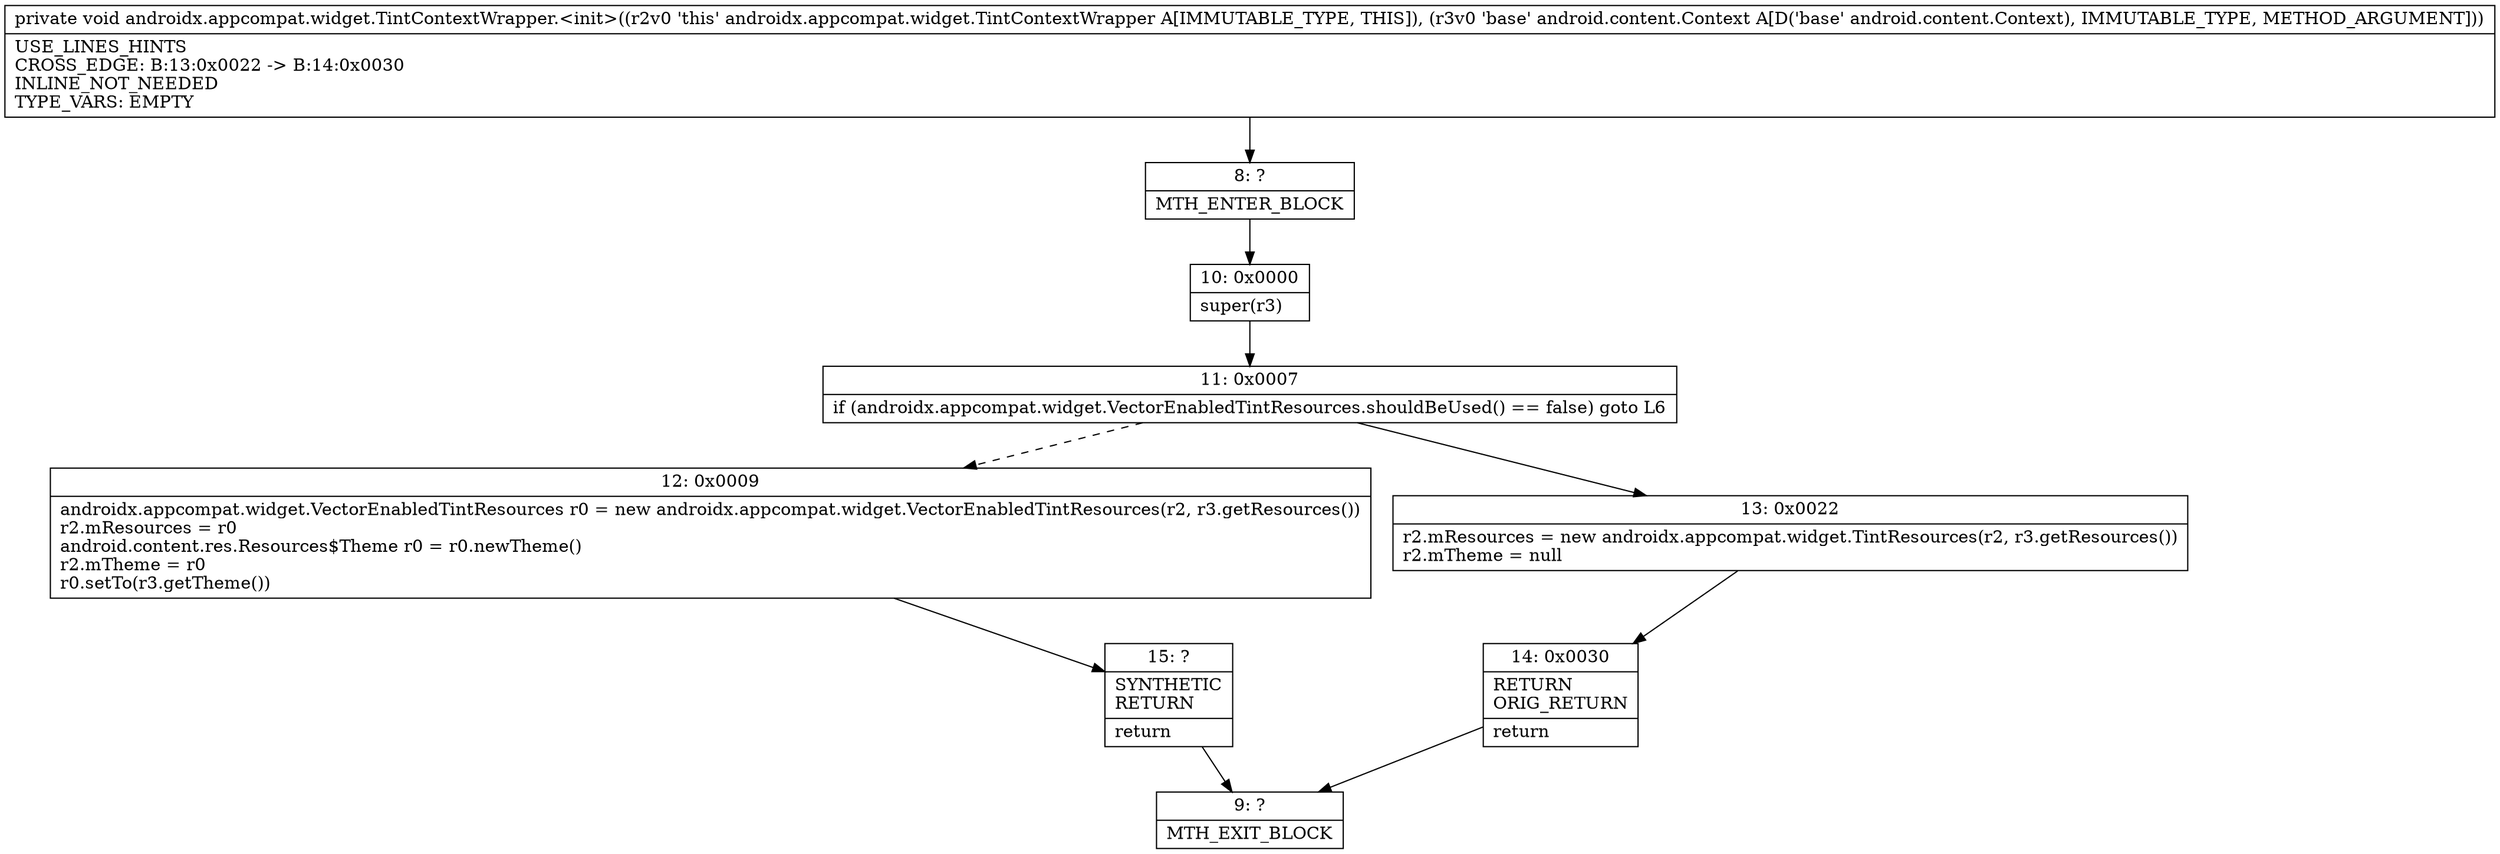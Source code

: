 digraph "CFG forandroidx.appcompat.widget.TintContextWrapper.\<init\>(Landroid\/content\/Context;)V" {
Node_8 [shape=record,label="{8\:\ ?|MTH_ENTER_BLOCK\l}"];
Node_10 [shape=record,label="{10\:\ 0x0000|super(r3)\l}"];
Node_11 [shape=record,label="{11\:\ 0x0007|if (androidx.appcompat.widget.VectorEnabledTintResources.shouldBeUsed() == false) goto L6\l}"];
Node_12 [shape=record,label="{12\:\ 0x0009|androidx.appcompat.widget.VectorEnabledTintResources r0 = new androidx.appcompat.widget.VectorEnabledTintResources(r2, r3.getResources())\lr2.mResources = r0\landroid.content.res.Resources$Theme r0 = r0.newTheme()\lr2.mTheme = r0\lr0.setTo(r3.getTheme())\l}"];
Node_15 [shape=record,label="{15\:\ ?|SYNTHETIC\lRETURN\l|return\l}"];
Node_9 [shape=record,label="{9\:\ ?|MTH_EXIT_BLOCK\l}"];
Node_13 [shape=record,label="{13\:\ 0x0022|r2.mResources = new androidx.appcompat.widget.TintResources(r2, r3.getResources())\lr2.mTheme = null\l}"];
Node_14 [shape=record,label="{14\:\ 0x0030|RETURN\lORIG_RETURN\l|return\l}"];
MethodNode[shape=record,label="{private void androidx.appcompat.widget.TintContextWrapper.\<init\>((r2v0 'this' androidx.appcompat.widget.TintContextWrapper A[IMMUTABLE_TYPE, THIS]), (r3v0 'base' android.content.Context A[D('base' android.content.Context), IMMUTABLE_TYPE, METHOD_ARGUMENT]))  | USE_LINES_HINTS\lCROSS_EDGE: B:13:0x0022 \-\> B:14:0x0030\lINLINE_NOT_NEEDED\lTYPE_VARS: EMPTY\l}"];
MethodNode -> Node_8;Node_8 -> Node_10;
Node_10 -> Node_11;
Node_11 -> Node_12[style=dashed];
Node_11 -> Node_13;
Node_12 -> Node_15;
Node_15 -> Node_9;
Node_13 -> Node_14;
Node_14 -> Node_9;
}

